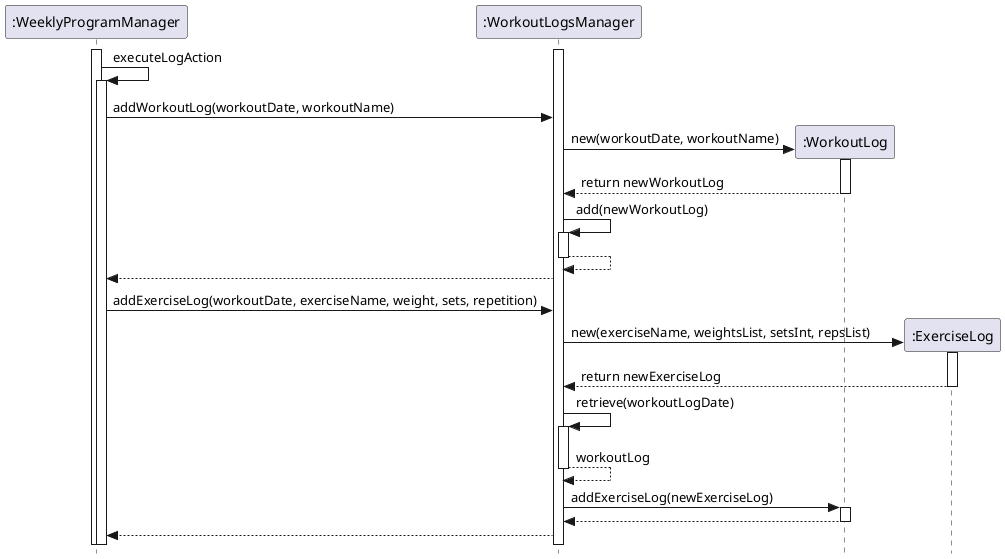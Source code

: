 @startuml SequenceDiagram
skinparam classAttributeIconSize 0
skinparam style strictuml

participant ":WeeklyProgramManager"

activate ":WorkoutLogsManager"
activate ":WeeklyProgramManager"
    ":WeeklyProgramManager" -> ":WeeklyProgramManager" : executeLogAction
    activate ":WeeklyProgramManager"
    ":WeeklyProgramManager" -> ":WorkoutLogsManager" : addWorkoutLog(workoutDate, workoutName)
    create ":WorkoutLog" as WorkoutLog
    ":WorkoutLogsManager" -> WorkoutLog : new(workoutDate, workoutName)
    activate WorkoutLog
    WorkoutLog --> ":WorkoutLogsManager" : return newWorkoutLog
    deactivate WorkoutLog
    ":WorkoutLogsManager" -> ":WorkoutLogsManager" : add(newWorkoutLog)
    activate ":WorkoutLogsManager"
    ":WorkoutLogsManager" --> ":WorkoutLogsManager"
    deactivate ":WorkoutLogsManager"
    ":WorkoutLogsManager" --> ":WeeklyProgramManager"
    ":WeeklyProgramManager" -> ":WorkoutLogsManager" : addExerciseLog(workoutDate, exerciseName, weight, sets, repetition)
    create ":ExerciseLog" as ExerciseLog
    ":WorkoutLogsManager" -> ExerciseLog : new(exerciseName, weightsList, setsInt, repsList)
    activate ExerciseLog
    ExerciseLog --> ":WorkoutLogsManager" : return newExerciseLog
    deactivate ExerciseLog
    ":WorkoutLogsManager" -> ":WorkoutLogsManager" : retrieve(workoutLogDate)
    activate ":WorkoutLogsManager"
    ":WorkoutLogsManager" --> ":WorkoutLogsManager": workoutLog
    deactivate ":WorkoutLogsManager"
    ":WorkoutLogsManager" -> WorkoutLog : addExerciseLog(newExerciseLog)
    activate WorkoutLog
    WorkoutLog --> ":WorkoutLogsManager"
    deactivate WorkoutLog
    ":WorkoutLogsManager" --> ":WeeklyProgramManager"

@enduml

